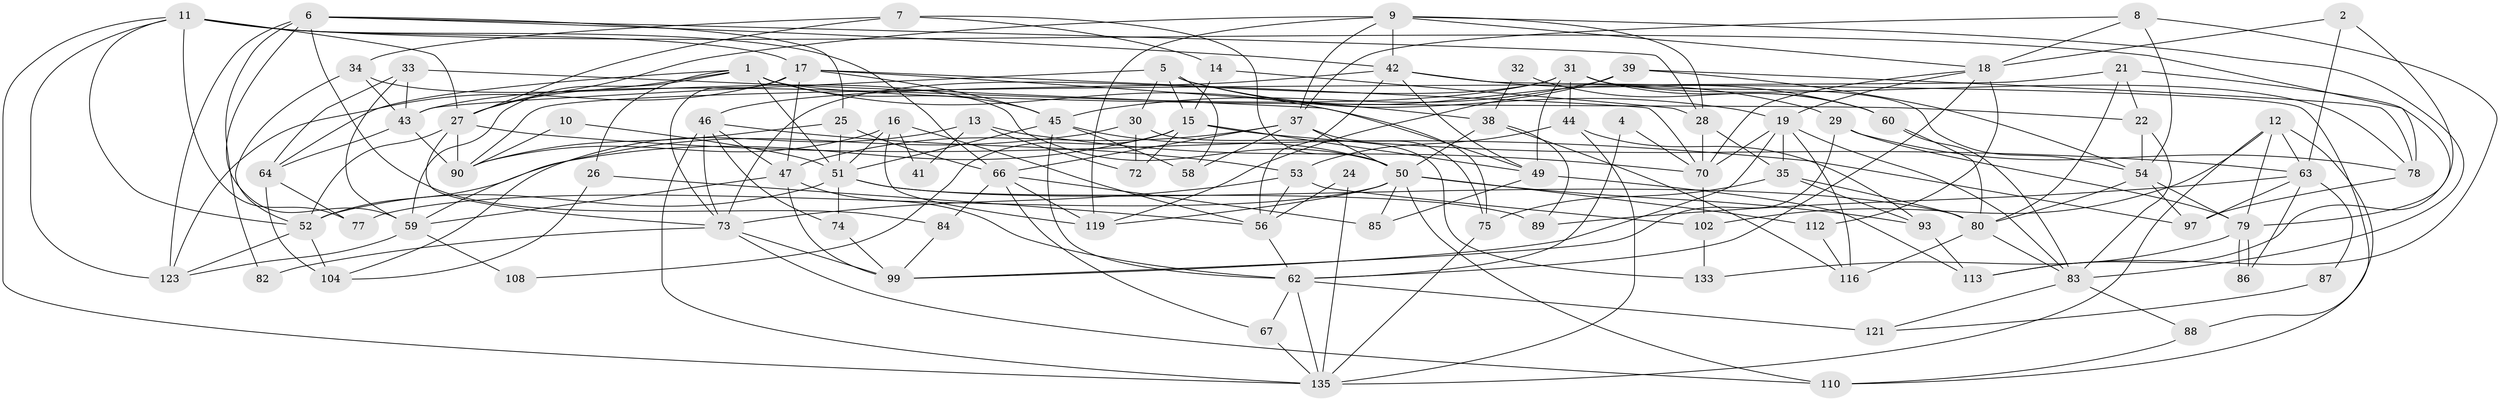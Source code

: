 // original degree distribution, {3: 0.3120567375886525, 8: 0.0070921985815602835, 2: 0.0851063829787234, 6: 0.07092198581560284, 4: 0.28368794326241137, 5: 0.2127659574468085, 7: 0.02127659574468085, 9: 0.0070921985815602835}
// Generated by graph-tools (version 1.1) at 2025/41/03/06/25 10:41:58]
// undirected, 90 vertices, 224 edges
graph export_dot {
graph [start="1"]
  node [color=gray90,style=filled];
  1 [super="+3"];
  2;
  4;
  5;
  6 [super="+57"];
  7 [super="+76"];
  8 [super="+65"];
  9 [super="+109"];
  10;
  11 [super="+105"];
  12 [super="+91"];
  13;
  14;
  15 [super="+40"];
  16 [super="+95"];
  17 [super="+122"];
  18 [super="+20"];
  19 [super="+23"];
  21 [super="+136"];
  22;
  24;
  25;
  26;
  27 [super="+92"];
  28 [super="+36"];
  29 [super="+94"];
  30;
  31 [super="+117"];
  32;
  33 [super="+100"];
  34;
  35 [super="+129"];
  37 [super="+141"];
  38 [super="+114"];
  39 [super="+48"];
  41;
  42 [super="+106"];
  43 [super="+71"];
  44;
  45 [super="+111"];
  46 [super="+98"];
  47 [super="+130"];
  49 [super="+96"];
  50 [super="+138"];
  51 [super="+55"];
  52 [super="+107"];
  53 [super="+61"];
  54 [super="+115"];
  56 [super="+103"];
  58;
  59 [super="+137"];
  60 [super="+69"];
  62 [super="+131"];
  63 [super="+101"];
  64 [super="+68"];
  66 [super="+127"];
  67;
  70 [super="+81"];
  72 [super="+134"];
  73 [super="+124"];
  74;
  75 [super="+118"];
  77;
  78;
  79 [super="+126"];
  80;
  82;
  83 [super="+125"];
  84;
  85;
  86;
  87;
  88;
  89;
  90 [super="+132"];
  93;
  97;
  99;
  102;
  104;
  108;
  110 [super="+140"];
  112;
  113;
  116;
  119 [super="+120"];
  121 [super="+128"];
  123;
  133;
  135 [super="+139"];
  1 -- 22 [weight=2];
  1 -- 51;
  1 -- 26;
  1 -- 64;
  1 -- 75;
  1 -- 59;
  1 -- 45;
  1 -- 27;
  2 -- 63;
  2 -- 79;
  2 -- 18;
  4 -- 70;
  4 -- 62;
  5 -- 43;
  5 -- 15;
  5 -- 30;
  5 -- 58;
  5 -- 19;
  5 -- 29;
  6 -- 123;
  6 -- 82;
  6 -- 84;
  6 -- 25;
  6 -- 42;
  6 -- 59;
  6 -- 28;
  7 -- 14;
  7 -- 34;
  7 -- 50;
  7 -- 27;
  8 -- 113;
  8 -- 37;
  8 -- 18;
  8 -- 54;
  9 -- 27;
  9 -- 28;
  9 -- 83;
  9 -- 119;
  9 -- 37;
  9 -- 18;
  9 -- 42;
  10 -- 90;
  10 -- 51;
  11 -- 52;
  11 -- 135;
  11 -- 66;
  11 -- 123;
  11 -- 27;
  11 -- 77;
  11 -- 78;
  11 -- 17;
  12 -- 110;
  12 -- 135;
  12 -- 63;
  12 -- 102;
  12 -- 79;
  13 -- 70;
  13 -- 104;
  13 -- 41;
  13 -- 72;
  14 -- 28;
  14 -- 15;
  15 -- 49;
  15 -- 72;
  15 -- 108;
  15 -- 63;
  15 -- 52;
  16 -- 51 [weight=2];
  16 -- 119;
  16 -- 56;
  16 -- 41;
  16 -- 90;
  17 -- 73;
  17 -- 47;
  17 -- 38;
  17 -- 123;
  17 -- 45;
  17 -- 70;
  18 -- 112;
  18 -- 19;
  18 -- 62;
  18 -- 70;
  19 -- 99;
  19 -- 70;
  19 -- 83;
  19 -- 116;
  19 -- 35;
  21 -- 22;
  21 -- 113;
  21 -- 80;
  21 -- 90;
  22 -- 83;
  22 -- 54;
  24 -- 56;
  24 -- 135;
  25 -- 66;
  25 -- 90;
  25 -- 51;
  26 -- 56;
  26 -- 104;
  27 -- 97;
  27 -- 73;
  27 -- 52;
  27 -- 90;
  28 -- 70;
  28 -- 35;
  29 -- 99;
  29 -- 78;
  29 -- 79;
  30 -- 133;
  30 -- 72;
  30 -- 59;
  31 -- 49;
  31 -- 44;
  31 -- 43;
  31 -- 78;
  31 -- 73;
  31 -- 54;
  31 -- 60;
  32 -- 60 [weight=2];
  32 -- 38;
  33 -- 64;
  33 -- 59;
  33 -- 43;
  33 -- 49;
  34 -- 50;
  34 -- 52;
  34 -- 43;
  35 -- 80;
  35 -- 75;
  35 -- 93;
  37 -- 66;
  37 -- 50;
  37 -- 58;
  37 -- 75;
  37 -- 47;
  38 -- 116;
  38 -- 89;
  38 -- 50;
  39 -- 78;
  39 -- 119;
  39 -- 45;
  39 -- 54;
  42 -- 46 [weight=2];
  42 -- 56;
  42 -- 60;
  42 -- 88;
  42 -- 49;
  43 -- 64;
  43 -- 90;
  44 -- 93;
  44 -- 53;
  44 -- 135;
  45 -- 51;
  45 -- 58;
  45 -- 62;
  45 -- 50;
  46 -- 47;
  46 -- 53;
  46 -- 74;
  46 -- 135;
  46 -- 73;
  47 -- 59;
  47 -- 99;
  47 -- 62;
  49 -- 113;
  49 -- 85;
  50 -- 85;
  50 -- 77;
  50 -- 110;
  50 -- 112;
  50 -- 119;
  50 -- 93;
  51 -- 74;
  51 -- 89;
  51 -- 80;
  51 -- 52;
  52 -- 104;
  52 -- 123;
  53 -- 56;
  53 -- 102;
  53 -- 73;
  54 -- 80;
  54 -- 97;
  54 -- 79;
  56 -- 62;
  59 -- 123;
  59 -- 108;
  60 -- 80;
  60 -- 83;
  62 -- 121 [weight=2];
  62 -- 67;
  62 -- 135;
  63 -- 97;
  63 -- 86;
  63 -- 87;
  63 -- 89;
  64 -- 104;
  64 -- 77;
  66 -- 67;
  66 -- 84;
  66 -- 85;
  66 -- 119;
  67 -- 135;
  70 -- 102;
  73 -- 82;
  73 -- 99;
  73 -- 110;
  74 -- 99;
  75 -- 135;
  78 -- 97;
  79 -- 86;
  79 -- 86;
  79 -- 133;
  80 -- 116;
  80 -- 83;
  83 -- 88;
  83 -- 121;
  84 -- 99;
  87 -- 121;
  88 -- 110;
  93 -- 113;
  102 -- 133;
  112 -- 116;
}
